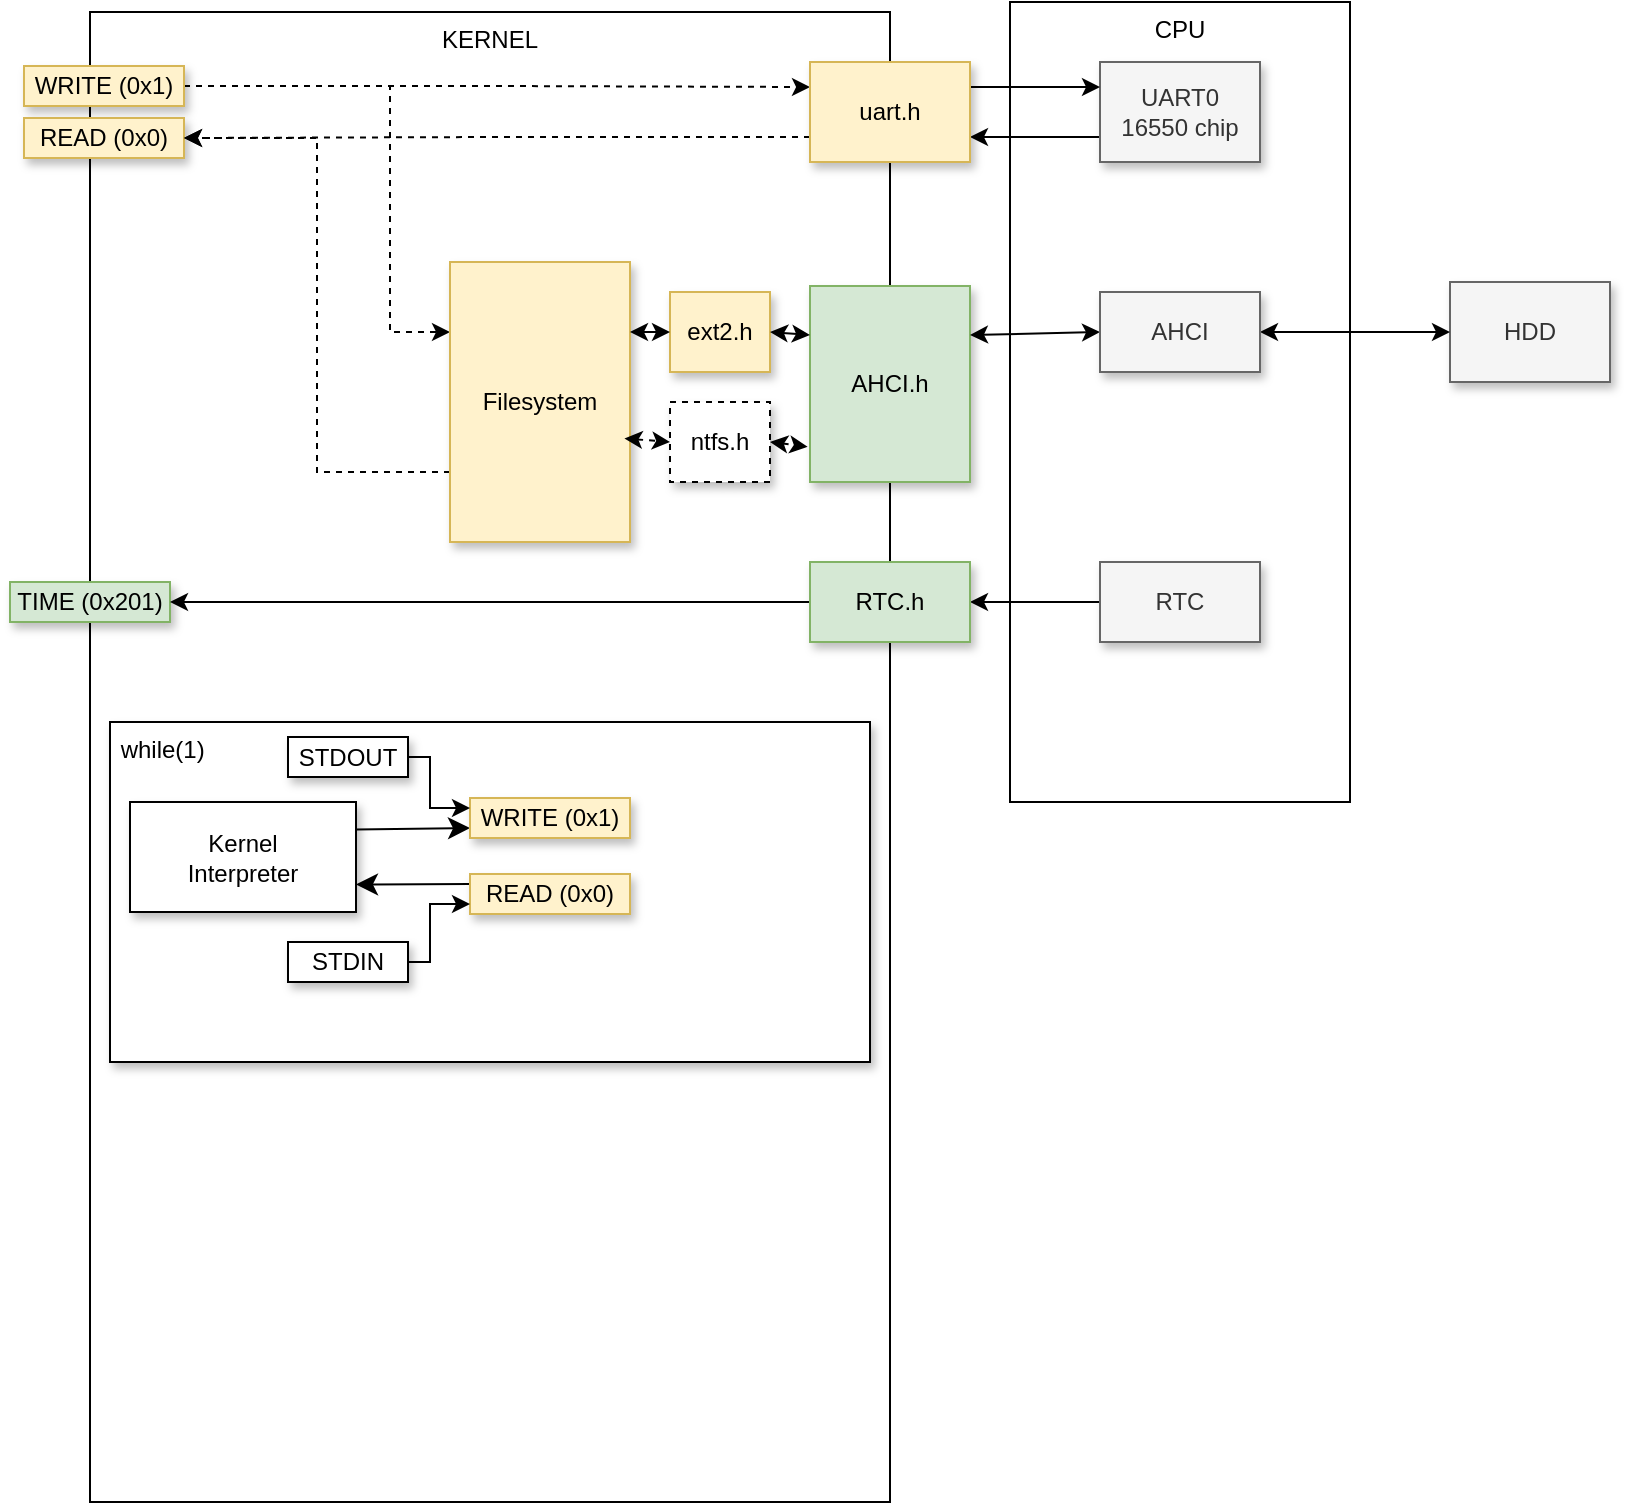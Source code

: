 <mxfile version="26.0.16" pages="3">
  <diagram name="Overview" id="CgrRq_TxIfvAALdR9T5U">
    <mxGraphModel dx="1137" dy="694" grid="1" gridSize="10" guides="1" tooltips="1" connect="1" arrows="1" fold="1" page="1" pageScale="1" pageWidth="827" pageHeight="1169" math="0" shadow="0">
      <root>
        <mxCell id="0" />
        <mxCell id="1" parent="0" />
        <mxCell id="AoAtaR5EasjeyliuM0fi-33" value="CPU" style="rounded=0;whiteSpace=wrap;html=1;verticalAlign=top;" parent="1" vertex="1">
          <mxGeometry x="680" y="230" width="170" height="400" as="geometry" />
        </mxCell>
        <mxCell id="AoAtaR5EasjeyliuM0fi-7" value="KERNEL" style="rounded=0;whiteSpace=wrap;html=1;verticalAlign=top;" parent="1" vertex="1">
          <mxGeometry x="220" y="235" width="400" height="745" as="geometry" />
        </mxCell>
        <mxCell id="AoAtaR5EasjeyliuM0fi-25" style="edgeStyle=orthogonalEdgeStyle;rounded=0;orthogonalLoop=1;jettySize=auto;html=1;exitX=1;exitY=0.5;exitDx=0;exitDy=0;dashed=1;entryX=0;entryY=0.25;entryDx=0;entryDy=0;" parent="1" source="AoAtaR5EasjeyliuM0fi-9" target="AoAtaR5EasjeyliuM0fi-35" edge="1">
          <mxGeometry relative="1" as="geometry">
            <mxPoint x="460" y="270" as="targetPoint" />
          </mxGeometry>
        </mxCell>
        <mxCell id="AoAtaR5EasjeyliuM0fi-26" style="edgeStyle=orthogonalEdgeStyle;rounded=0;orthogonalLoop=1;jettySize=auto;html=1;exitX=1;exitY=0.5;exitDx=0;exitDy=0;entryX=0;entryY=0.25;entryDx=0;entryDy=0;dashed=1;" parent="1" source="AoAtaR5EasjeyliuM0fi-9" target="AoAtaR5EasjeyliuM0fi-19" edge="1">
          <mxGeometry relative="1" as="geometry">
            <Array as="points">
              <mxPoint x="370" y="272" />
              <mxPoint x="370" y="395" />
            </Array>
          </mxGeometry>
        </mxCell>
        <mxCell id="AoAtaR5EasjeyliuM0fi-9" value="WRITE (0x1)" style="rounded=0;whiteSpace=wrap;html=1;fillColor=#fff2cc;strokeColor=#d6b656;shadow=1;" parent="1" vertex="1">
          <mxGeometry x="187" y="262" width="80" height="20" as="geometry" />
        </mxCell>
        <mxCell id="AoAtaR5EasjeyliuM0fi-10" value="READ (0x0)" style="rounded=0;whiteSpace=wrap;html=1;fillColor=#fff2cc;strokeColor=#d6b656;shadow=1;" parent="1" vertex="1">
          <mxGeometry x="187" y="288" width="80" height="20" as="geometry" />
        </mxCell>
        <mxCell id="AoAtaR5EasjeyliuM0fi-15" style="edgeStyle=orthogonalEdgeStyle;rounded=0;orthogonalLoop=1;jettySize=auto;html=1;exitX=0;exitY=0.75;exitDx=0;exitDy=0;entryX=1;entryY=0.75;entryDx=0;entryDy=0;" parent="1" source="AoAtaR5EasjeyliuM0fi-12" target="AoAtaR5EasjeyliuM0fi-35" edge="1">
          <mxGeometry relative="1" as="geometry" />
        </mxCell>
        <mxCell id="AoAtaR5EasjeyliuM0fi-12" value="&lt;span style=&quot;color: rgb(51, 51, 51);&quot;&gt;UART0&lt;/span&gt;&lt;div style=&quot;color: rgb(51, 51, 51);&quot;&gt;16550 chip&lt;/div&gt;" style="rounded=0;whiteSpace=wrap;html=1;fillColor=#f5f5f5;fontColor=#333333;strokeColor=#666666;shadow=1;" parent="1" vertex="1">
          <mxGeometry x="725" y="260" width="80" height="50" as="geometry" />
        </mxCell>
        <mxCell id="AoAtaR5EasjeyliuM0fi-16" value="AHCI.h" style="rounded=0;whiteSpace=wrap;html=1;fillColor=#d5e8d4;strokeColor=#82b366;shadow=1;" parent="1" vertex="1">
          <mxGeometry x="580" y="372" width="80" height="98" as="geometry" />
        </mxCell>
        <mxCell id="AoAtaR5EasjeyliuM0fi-17" value="HDD" style="rounded=0;whiteSpace=wrap;html=1;fillColor=#f5f5f5;fontColor=#333333;strokeColor=#666666;shadow=1;" parent="1" vertex="1">
          <mxGeometry x="900" y="370" width="80" height="50" as="geometry" />
        </mxCell>
        <mxCell id="AoAtaR5EasjeyliuM0fi-18" value="" style="endArrow=classic;startArrow=classic;html=1;rounded=0;entryX=0;entryY=0.5;entryDx=0;entryDy=0;exitX=1;exitY=0.5;exitDx=0;exitDy=0;" parent="1" source="AoAtaR5EasjeyliuM0fi-31" target="AoAtaR5EasjeyliuM0fi-17" edge="1">
          <mxGeometry width="50" height="50" relative="1" as="geometry">
            <mxPoint x="630" y="415" as="sourcePoint" />
            <mxPoint x="680" y="365" as="targetPoint" />
          </mxGeometry>
        </mxCell>
        <mxCell id="5Xe5Fvnrg0-zLXBTVutV-2" style="edgeStyle=orthogonalEdgeStyle;rounded=0;orthogonalLoop=1;jettySize=auto;html=1;exitX=0;exitY=0.75;exitDx=0;exitDy=0;entryX=1;entryY=0.5;entryDx=0;entryDy=0;dashed=1;" parent="1" source="AoAtaR5EasjeyliuM0fi-19" target="AoAtaR5EasjeyliuM0fi-10" edge="1">
          <mxGeometry relative="1" as="geometry" />
        </mxCell>
        <mxCell id="AoAtaR5EasjeyliuM0fi-19" value="Filesystem" style="rounded=0;whiteSpace=wrap;html=1;fillColor=#fff2cc;strokeColor=#d6b656;shadow=1;" parent="1" vertex="1">
          <mxGeometry x="400" y="360" width="90" height="140" as="geometry" />
        </mxCell>
        <mxCell id="AoAtaR5EasjeyliuM0fi-20" value="ext2.h" style="rounded=0;whiteSpace=wrap;html=1;align=center;fillColor=#fff2cc;strokeColor=#d6b656;shadow=1;" parent="1" vertex="1">
          <mxGeometry x="510" y="375" width="50" height="40" as="geometry" />
        </mxCell>
        <mxCell id="AoAtaR5EasjeyliuM0fi-22" value="" style="endArrow=classic;startArrow=classic;html=1;rounded=0;entryX=0;entryY=0.25;entryDx=0;entryDy=0;exitX=1;exitY=0.5;exitDx=0;exitDy=0;" parent="1" source="AoAtaR5EasjeyliuM0fi-20" target="AoAtaR5EasjeyliuM0fi-16" edge="1">
          <mxGeometry width="50" height="50" relative="1" as="geometry">
            <mxPoint x="420" y="420" as="sourcePoint" />
            <mxPoint x="470" y="370" as="targetPoint" />
          </mxGeometry>
        </mxCell>
        <mxCell id="AoAtaR5EasjeyliuM0fi-23" value="" style="endArrow=classic;startArrow=classic;html=1;rounded=0;entryX=0;entryY=0.5;entryDx=0;entryDy=0;exitX=1;exitY=0.25;exitDx=0;exitDy=0;" parent="1" source="AoAtaR5EasjeyliuM0fi-19" target="AoAtaR5EasjeyliuM0fi-20" edge="1">
          <mxGeometry width="50" height="50" relative="1" as="geometry">
            <mxPoint x="550" y="405" as="sourcePoint" />
            <mxPoint x="570" y="405" as="targetPoint" />
          </mxGeometry>
        </mxCell>
        <mxCell id="AoAtaR5EasjeyliuM0fi-32" value="" style="endArrow=classic;startArrow=classic;html=1;rounded=0;entryX=0;entryY=0.5;entryDx=0;entryDy=0;exitX=1;exitY=0.25;exitDx=0;exitDy=0;" parent="1" source="AoAtaR5EasjeyliuM0fi-16" target="AoAtaR5EasjeyliuM0fi-31" edge="1">
          <mxGeometry width="50" height="50" relative="1" as="geometry">
            <mxPoint x="660" y="395" as="sourcePoint" />
            <mxPoint x="900" y="395" as="targetPoint" />
          </mxGeometry>
        </mxCell>
        <mxCell id="AoAtaR5EasjeyliuM0fi-31" value="AHCI" style="rounded=0;whiteSpace=wrap;html=1;fillColor=#f5f5f5;fontColor=#333333;strokeColor=#666666;shadow=1;" parent="1" vertex="1">
          <mxGeometry x="725" y="375" width="80" height="40" as="geometry" />
        </mxCell>
        <mxCell id="AoAtaR5EasjeyliuM0fi-39" style="edgeStyle=orthogonalEdgeStyle;rounded=0;orthogonalLoop=1;jettySize=auto;html=1;exitX=1;exitY=0.25;exitDx=0;exitDy=0;entryX=0;entryY=0.25;entryDx=0;entryDy=0;" parent="1" source="AoAtaR5EasjeyliuM0fi-35" target="AoAtaR5EasjeyliuM0fi-12" edge="1">
          <mxGeometry relative="1" as="geometry" />
        </mxCell>
        <mxCell id="5Xe5Fvnrg0-zLXBTVutV-1" style="edgeStyle=orthogonalEdgeStyle;rounded=0;orthogonalLoop=1;jettySize=auto;html=1;exitX=0;exitY=0.75;exitDx=0;exitDy=0;entryX=1;entryY=0.5;entryDx=0;entryDy=0;dashed=1;" parent="1" source="AoAtaR5EasjeyliuM0fi-35" target="AoAtaR5EasjeyliuM0fi-10" edge="1">
          <mxGeometry relative="1" as="geometry" />
        </mxCell>
        <UserObject label="uart.h" link="data:page/id,jTAvCXJlrVS-8l7R8KvE" id="AoAtaR5EasjeyliuM0fi-35">
          <mxCell style="rounded=0;whiteSpace=wrap;html=1;fillColor=#fff2cc;strokeColor=#d6b656;shadow=1;" parent="1" vertex="1">
            <mxGeometry x="580" y="260" width="80" height="50" as="geometry" />
          </mxCell>
        </UserObject>
        <mxCell id="AoAtaR5EasjeyliuM0fi-40" value="ntfs.h" style="rounded=0;whiteSpace=wrap;html=1;align=center;dashed=1;shadow=1;" parent="1" vertex="1">
          <mxGeometry x="510" y="430" width="50" height="40" as="geometry" />
        </mxCell>
        <mxCell id="AoAtaR5EasjeyliuM0fi-41" value="" style="endArrow=classic;startArrow=classic;html=1;rounded=0;entryX=0;entryY=0.5;entryDx=0;entryDy=0;exitX=0.969;exitY=0.63;exitDx=0;exitDy=0;exitPerimeter=0;dashed=1;" parent="1" source="AoAtaR5EasjeyliuM0fi-19" target="AoAtaR5EasjeyliuM0fi-40" edge="1">
          <mxGeometry width="50" height="50" relative="1" as="geometry">
            <mxPoint x="500" y="405" as="sourcePoint" />
            <mxPoint x="520" y="405" as="targetPoint" />
          </mxGeometry>
        </mxCell>
        <mxCell id="AoAtaR5EasjeyliuM0fi-42" value="" style="endArrow=classic;startArrow=classic;html=1;rounded=0;entryX=-0.015;entryY=0.82;entryDx=0;entryDy=0;exitX=1;exitY=0.5;exitDx=0;exitDy=0;entryPerimeter=0;dashed=1;" parent="1" source="AoAtaR5EasjeyliuM0fi-40" target="AoAtaR5EasjeyliuM0fi-16" edge="1">
          <mxGeometry width="50" height="50" relative="1" as="geometry">
            <mxPoint x="510" y="415" as="sourcePoint" />
            <mxPoint x="530" y="415" as="targetPoint" />
          </mxGeometry>
        </mxCell>
        <mxCell id="AoAtaR5EasjeyliuM0fi-46" value="TIME (0x201)" style="rounded=0;whiteSpace=wrap;html=1;fillColor=#d5e8d4;strokeColor=#82b366;shadow=1;" parent="1" vertex="1">
          <mxGeometry x="180" y="520" width="80" height="20" as="geometry" />
        </mxCell>
        <mxCell id="AoAtaR5EasjeyliuM0fi-51" style="edgeStyle=orthogonalEdgeStyle;rounded=0;orthogonalLoop=1;jettySize=auto;html=1;exitX=0;exitY=0.5;exitDx=0;exitDy=0;entryX=1;entryY=0.5;entryDx=0;entryDy=0;" parent="1" source="AoAtaR5EasjeyliuM0fi-47" target="AoAtaR5EasjeyliuM0fi-48" edge="1">
          <mxGeometry relative="1" as="geometry" />
        </mxCell>
        <mxCell id="AoAtaR5EasjeyliuM0fi-47" value="RTC" style="rounded=0;whiteSpace=wrap;html=1;fillColor=#f5f5f5;strokeColor=#666666;fontColor=#333333;shadow=1;" parent="1" vertex="1">
          <mxGeometry x="725" y="510" width="80" height="40" as="geometry" />
        </mxCell>
        <mxCell id="AoAtaR5EasjeyliuM0fi-50" style="edgeStyle=orthogonalEdgeStyle;rounded=0;orthogonalLoop=1;jettySize=auto;html=1;exitX=0;exitY=0.5;exitDx=0;exitDy=0;entryX=1;entryY=0.5;entryDx=0;entryDy=0;" parent="1" source="AoAtaR5EasjeyliuM0fi-48" target="AoAtaR5EasjeyliuM0fi-46" edge="1">
          <mxGeometry relative="1" as="geometry" />
        </mxCell>
        <mxCell id="AoAtaR5EasjeyliuM0fi-48" value="RTC.h" style="rounded=0;whiteSpace=wrap;html=1;fillColor=#d5e8d4;strokeColor=#82b366;shadow=1;" parent="1" vertex="1">
          <mxGeometry x="580" y="510" width="80" height="40" as="geometry" />
        </mxCell>
        <mxCell id="5qn2-pytwklow59SKcv6-1" value="&amp;nbsp;while(1)" style="rounded=0;whiteSpace=wrap;html=1;verticalAlign=top;align=left;shadow=1;" parent="1" vertex="1">
          <mxGeometry x="230" y="590" width="380" height="170" as="geometry" />
        </mxCell>
        <mxCell id="5qn2-pytwklow59SKcv6-7" value="" style="edgeStyle=none;curved=1;rounded=0;orthogonalLoop=1;jettySize=auto;html=1;fontSize=12;startSize=8;endSize=8;exitX=1;exitY=0.25;exitDx=0;exitDy=0;entryX=0;entryY=0.75;entryDx=0;entryDy=0;" parent="1" source="AoAtaR5EasjeyliuM0fi-1" target="5qn2-pytwklow59SKcv6-4" edge="1">
          <mxGeometry relative="1" as="geometry" />
        </mxCell>
        <mxCell id="AoAtaR5EasjeyliuM0fi-1" value="Kernel&lt;div&gt;Interpreter&lt;/div&gt;" style="rounded=0;whiteSpace=wrap;html=1;shadow=1;" parent="1" vertex="1">
          <mxGeometry x="240" y="630" width="113" height="55" as="geometry" />
        </mxCell>
        <mxCell id="5qn2-pytwklow59SKcv6-6" value="" style="edgeStyle=none;curved=1;rounded=0;orthogonalLoop=1;jettySize=auto;html=1;fontSize=12;startSize=8;endSize=8;entryX=1;entryY=0.75;entryDx=0;entryDy=0;exitX=0;exitY=0.25;exitDx=0;exitDy=0;" parent="1" source="5qn2-pytwklow59SKcv6-3" target="AoAtaR5EasjeyliuM0fi-1" edge="1">
          <mxGeometry relative="1" as="geometry" />
        </mxCell>
        <mxCell id="5qn2-pytwklow59SKcv6-3" value="READ (0x0)" style="rounded=0;whiteSpace=wrap;html=1;fillColor=#fff2cc;strokeColor=#d6b656;shadow=1;" parent="1" vertex="1">
          <mxGeometry x="410" y="666" width="80" height="20" as="geometry" />
        </mxCell>
        <mxCell id="5qn2-pytwklow59SKcv6-4" value="WRITE (0x1)" style="rounded=0;whiteSpace=wrap;html=1;fillColor=#fff2cc;strokeColor=#d6b656;shadow=1;" parent="1" vertex="1">
          <mxGeometry x="410" y="628" width="80" height="20" as="geometry" />
        </mxCell>
        <mxCell id="LxerBfcOyO8VT_gSjbr9-5" style="edgeStyle=orthogonalEdgeStyle;rounded=0;orthogonalLoop=1;jettySize=auto;html=1;entryX=0;entryY=0.75;entryDx=0;entryDy=0;" edge="1" parent="1" source="CGqyc2PBaVdvyBIqvyWx-1" target="5qn2-pytwklow59SKcv6-3">
          <mxGeometry relative="1" as="geometry">
            <Array as="points">
              <mxPoint x="390" y="710" />
              <mxPoint x="390" y="681" />
            </Array>
          </mxGeometry>
        </mxCell>
        <mxCell id="CGqyc2PBaVdvyBIqvyWx-1" value="STDIN" style="rounded=0;whiteSpace=wrap;html=1;shadow=1;" parent="1" vertex="1">
          <mxGeometry x="319" y="700" width="60" height="20" as="geometry" />
        </mxCell>
        <mxCell id="LxerBfcOyO8VT_gSjbr9-3" style="edgeStyle=orthogonalEdgeStyle;rounded=0;orthogonalLoop=1;jettySize=auto;html=1;entryX=0;entryY=0.25;entryDx=0;entryDy=0;" edge="1" parent="1" source="CGqyc2PBaVdvyBIqvyWx-2" target="5qn2-pytwklow59SKcv6-4">
          <mxGeometry relative="1" as="geometry">
            <Array as="points">
              <mxPoint x="390" y="608" />
              <mxPoint x="390" y="633" />
            </Array>
          </mxGeometry>
        </mxCell>
        <mxCell id="CGqyc2PBaVdvyBIqvyWx-2" value="STDOUT" style="rounded=0;whiteSpace=wrap;html=1;shadow=1;" parent="1" vertex="1">
          <mxGeometry x="319" y="597.5" width="60" height="20" as="geometry" />
        </mxCell>
      </root>
    </mxGraphModel>
  </diagram>
  <diagram id="jTAvCXJlrVS-8l7R8KvE" name="uart.h">
    <mxGraphModel dx="2126" dy="793" grid="1" gridSize="10" guides="1" tooltips="1" connect="1" arrows="1" fold="1" page="1" pageScale="1" pageWidth="827" pageHeight="1169" math="0" shadow="0">
      <root>
        <mxCell id="0" />
        <mxCell id="1" parent="0" />
        <mxCell id="7ZxqdHzh11h6DAcq3gns-1" value="tty.h&amp;nbsp;&amp;nbsp;" style="whiteSpace=wrap;html=1;verticalAlign=top;align=right;shadow=0;" vertex="1" parent="1">
          <mxGeometry x="380" y="340" width="440" height="190" as="geometry" />
        </mxCell>
        <mxCell id="W4yheR4jG2C6rvIvPUD7-16" value="syscall.h" style="rounded=0;whiteSpace=wrap;html=1;verticalAlign=top;" parent="1" vertex="1">
          <mxGeometry x="-30" y="130" width="280" height="270" as="geometry" />
        </mxCell>
        <mxCell id="W4yheR4jG2C6rvIvPUD7-9" value="uart.h" style="rounded=0;whiteSpace=wrap;html=1;verticalAlign=top;" parent="1" vertex="1">
          <mxGeometry x="957" y="130" width="153" height="240" as="geometry" />
        </mxCell>
        <mxCell id="ogHT3AbF_MJD_bQlprw0-7" style="edgeStyle=orthogonalEdgeStyle;rounded=0;orthogonalLoop=1;jettySize=auto;html=1;exitX=1;exitY=0.5;exitDx=0;exitDy=0;entryX=0;entryY=0.25;entryDx=0;entryDy=0;" parent="1" source="ogHT3AbF_MJD_bQlprw0-2" target="ogHT3AbF_MJD_bQlprw0-5" edge="1">
          <mxGeometry relative="1" as="geometry" />
        </mxCell>
        <mxCell id="ogHT3AbF_MJD_bQlprw0-2" value="uart_write" style="rounded=0;whiteSpace=wrap;html=1;fillColor=#d5e8d4;strokeColor=#82b366;shadow=1;glass=0;fillStyle=auto;align=center;verticalAlign=middle;fontFamily=Helvetica;fontSize=12;fontColor=default;fontStyle=0;gradientColor=none;" parent="1" vertex="1">
          <mxGeometry x="937" y="250" width="130" height="30" as="geometry" />
        </mxCell>
        <mxCell id="7ZxqdHzh11h6DAcq3gns-2" style="edgeStyle=orthogonalEdgeStyle;rounded=0;orthogonalLoop=1;jettySize=auto;html=1;exitX=0;exitY=0.25;exitDx=0;exitDy=0;entryX=1;entryY=0.25;entryDx=0;entryDy=0;" edge="1" parent="1" source="ogHT3AbF_MJD_bQlprw0-3" target="W4yheR4jG2C6rvIvPUD7-41">
          <mxGeometry relative="1" as="geometry">
            <Array as="points">
              <mxPoint x="850" y="307" />
              <mxPoint x="850" y="440" />
            </Array>
          </mxGeometry>
        </mxCell>
        <mxCell id="ogHT3AbF_MJD_bQlprw0-3" value="uart_read" style="rounded=0;whiteSpace=wrap;html=1;strokeColor=#82b366;align=center;verticalAlign=middle;fontFamily=Helvetica;fontSize=12;fontColor=default;fillColor=#d5e8d4;shadow=1;glass=0;fillStyle=auto;fontStyle=0;gradientColor=none;" parent="1" vertex="1">
          <mxGeometry x="937" y="300" width="130" height="30" as="geometry" />
        </mxCell>
        <mxCell id="ogHT3AbF_MJD_bQlprw0-5" value="UART0&lt;div&gt;16550 chip&lt;/div&gt;" style="rounded=0;whiteSpace=wrap;html=1;fillColor=#f5f5f5;fontColor=#333333;strokeColor=#666666;" parent="1" vertex="1">
          <mxGeometry x="1180" y="250" width="120" height="80" as="geometry" />
        </mxCell>
        <mxCell id="W4yheR4jG2C6rvIvPUD7-4" style="edgeStyle=orthogonalEdgeStyle;rounded=0;orthogonalLoop=1;jettySize=auto;html=1;exitX=1;exitY=0.25;exitDx=0;exitDy=0;entryX=0;entryY=0.25;entryDx=0;entryDy=0;" parent="1" source="W4yheR4jG2C6rvIvPUD7-1" target="ogHT3AbF_MJD_bQlprw0-2" edge="1">
          <mxGeometry relative="1" as="geometry" />
        </mxCell>
        <mxCell id="W4yheR4jG2C6rvIvPUD7-12" style="edgeStyle=orthogonalEdgeStyle;rounded=0;orthogonalLoop=1;jettySize=auto;html=1;exitX=1;exitY=0.25;exitDx=0;exitDy=0;entryX=0;entryY=0.25;entryDx=0;entryDy=0;" parent="1" source="W4yheR4jG2C6rvIvPUD7-1" target="W4yheR4jG2C6rvIvPUD7-11" edge="1">
          <mxGeometry relative="1" as="geometry">
            <Array as="points">
              <mxPoint x="230" y="257" />
              <mxPoint x="230" y="580" />
              <mxPoint x="260" y="580" />
            </Array>
          </mxGeometry>
        </mxCell>
        <mxCell id="W4yheR4jG2C6rvIvPUD7-1" value="sys_write" style="rounded=0;whiteSpace=wrap;html=1;strokeColor=#d6b656;align=center;verticalAlign=middle;fontFamily=Helvetica;fontSize=12;fillColor=#fff2cc;shadow=1;" parent="1" vertex="1">
          <mxGeometry x="50" y="250" width="130" height="30" as="geometry" />
        </mxCell>
        <mxCell id="W4yheR4jG2C6rvIvPUD7-26" style="edgeStyle=orthogonalEdgeStyle;rounded=0;orthogonalLoop=1;jettySize=auto;html=1;exitX=0;exitY=0.5;exitDx=0;exitDy=0;entryX=1;entryY=0.5;entryDx=0;entryDy=0;" parent="1" source="W4yheR4jG2C6rvIvPUD7-2" target="W4yheR4jG2C6rvIvPUD7-20" edge="1">
          <mxGeometry relative="1" as="geometry">
            <Array as="points">
              <mxPoint y="325" />
              <mxPoint y="230" />
            </Array>
          </mxGeometry>
        </mxCell>
        <mxCell id="W4yheR4jG2C6rvIvPUD7-2" value="sys_read" style="rounded=0;whiteSpace=wrap;html=1;fillColor=#fff2cc;strokeColor=#d6b656;shadow=1;" parent="1" vertex="1">
          <mxGeometry x="50" y="310" width="130" height="30" as="geometry" />
        </mxCell>
        <mxCell id="awK1jzSuJSXzOn0dge2d-1" style="edgeStyle=orthogonalEdgeStyle;rounded=0;orthogonalLoop=1;jettySize=auto;html=1;exitX=0;exitY=0.5;exitDx=0;exitDy=0;entryX=0;entryY=0.75;entryDx=0;entryDy=0;" parent="1" source="W4yheR4jG2C6rvIvPUD7-6" target="ogHT3AbF_MJD_bQlprw0-2" edge="1">
          <mxGeometry relative="1" as="geometry" />
        </mxCell>
        <mxCell id="awK1jzSuJSXzOn0dge2d-2" style="edgeStyle=orthogonalEdgeStyle;rounded=0;orthogonalLoop=1;jettySize=auto;html=1;exitX=0;exitY=0.5;exitDx=0;exitDy=0;entryX=0;entryY=0.75;entryDx=0;entryDy=0;" parent="1" source="W4yheR4jG2C6rvIvPUD7-6" target="ogHT3AbF_MJD_bQlprw0-3" edge="1">
          <mxGeometry relative="1" as="geometry" />
        </mxCell>
        <mxCell id="W4yheR4jG2C6rvIvPUD7-6" value="UART0 = 0x3F8&amp;nbsp;" style="rounded=0;whiteSpace=wrap;html=1;" parent="1" vertex="1">
          <mxGeometry x="937" y="160" width="100" height="20" as="geometry" />
        </mxCell>
        <mxCell id="W4yheR4jG2C6rvIvPUD7-21" style="edgeStyle=orthogonalEdgeStyle;rounded=0;orthogonalLoop=1;jettySize=auto;html=1;exitX=1;exitY=0.5;exitDx=0;exitDy=0;entryX=0;entryY=0.25;entryDx=0;entryDy=0;" parent="1" source="W4yheR4jG2C6rvIvPUD7-10" target="W4yheR4jG2C6rvIvPUD7-1" edge="1">
          <mxGeometry relative="1" as="geometry">
            <Array as="points">
              <mxPoint x="20" y="175" />
              <mxPoint x="20" y="258" />
            </Array>
          </mxGeometry>
        </mxCell>
        <mxCell id="W4yheR4jG2C6rvIvPUD7-22" style="edgeStyle=orthogonalEdgeStyle;rounded=0;orthogonalLoop=1;jettySize=auto;html=1;exitX=1;exitY=0.5;exitDx=0;exitDy=0;entryX=0;entryY=0.25;entryDx=0;entryDy=0;" parent="1" source="W4yheR4jG2C6rvIvPUD7-10" target="W4yheR4jG2C6rvIvPUD7-2" edge="1">
          <mxGeometry relative="1" as="geometry">
            <Array as="points">
              <mxPoint x="20" y="175" />
              <mxPoint x="20" y="318" />
            </Array>
          </mxGeometry>
        </mxCell>
        <mxCell id="W4yheR4jG2C6rvIvPUD7-10" value="STDIN=0&lt;div&gt;STDOUT=1&lt;/div&gt;&lt;div&gt;FD&lt;/div&gt;" style="rounded=0;whiteSpace=wrap;html=1;" parent="1" vertex="1">
          <mxGeometry x="-180" y="150" width="100" height="50" as="geometry" />
        </mxCell>
        <mxCell id="W4yheR4jG2C6rvIvPUD7-18" style="edgeStyle=orthogonalEdgeStyle;rounded=0;orthogonalLoop=1;jettySize=auto;html=1;exitX=0;exitY=0.75;exitDx=0;exitDy=0;entryX=1;entryY=0.25;entryDx=0;entryDy=0;" parent="1" source="W4yheR4jG2C6rvIvPUD7-11" target="W4yheR4jG2C6rvIvPUD7-2" edge="1">
          <mxGeometry relative="1" as="geometry">
            <Array as="points">
              <mxPoint x="260" y="610" />
              <mxPoint x="210" y="610" />
              <mxPoint x="210" y="317" />
            </Array>
          </mxGeometry>
        </mxCell>
        <UserObject label="fs.h" id="W4yheR4jG2C6rvIvPUD7-11">
          <mxCell style="rounded=0;whiteSpace=wrap;html=1;dashed=1;" parent="1" vertex="1">
            <mxGeometry x="261" y="570" width="120" height="60" as="geometry" />
          </mxCell>
        </UserObject>
        <mxCell id="W4yheR4jG2C6rvIvPUD7-24" style="edgeStyle=orthogonalEdgeStyle;rounded=0;orthogonalLoop=1;jettySize=auto;html=1;exitX=1;exitY=0.5;exitDx=0;exitDy=0;entryX=0;entryY=0.5;entryDx=0;entryDy=0;" parent="1" source="W4yheR4jG2C6rvIvPUD7-20" target="W4yheR4jG2C6rvIvPUD7-1" edge="1">
          <mxGeometry relative="1" as="geometry">
            <Array as="points">
              <mxPoint y="230" />
              <mxPoint y="265" />
            </Array>
          </mxGeometry>
        </mxCell>
        <mxCell id="W4yheR4jG2C6rvIvPUD7-20" value="void * buf" style="rounded=0;whiteSpace=wrap;html=1;" parent="1" vertex="1">
          <mxGeometry x="-180" y="220" width="100" height="20" as="geometry" />
        </mxCell>
        <mxCell id="W4yheR4jG2C6rvIvPUD7-27" style="edgeStyle=orthogonalEdgeStyle;rounded=0;orthogonalLoop=1;jettySize=auto;html=1;exitX=1;exitY=0.5;exitDx=0;exitDy=0;entryX=0;entryY=0.75;entryDx=0;entryDy=0;" parent="1" source="W4yheR4jG2C6rvIvPUD7-23" target="W4yheR4jG2C6rvIvPUD7-1" edge="1">
          <mxGeometry relative="1" as="geometry" />
        </mxCell>
        <mxCell id="W4yheR4jG2C6rvIvPUD7-28" style="edgeStyle=orthogonalEdgeStyle;rounded=0;orthogonalLoop=1;jettySize=auto;html=1;exitX=1;exitY=0.5;exitDx=0;exitDy=0;entryX=0;entryY=0.75;entryDx=0;entryDy=0;" parent="1" source="W4yheR4jG2C6rvIvPUD7-23" target="W4yheR4jG2C6rvIvPUD7-2" edge="1">
          <mxGeometry relative="1" as="geometry" />
        </mxCell>
        <mxCell id="W4yheR4jG2C6rvIvPUD7-23" value="size_t count" style="rounded=0;whiteSpace=wrap;html=1;" parent="1" vertex="1">
          <mxGeometry x="-180" y="260" width="100" height="20" as="geometry" />
        </mxCell>
        <mxCell id="6q2H01cPF1unQh2J0nfb-2" style="edgeStyle=orthogonalEdgeStyle;rounded=0;orthogonalLoop=1;jettySize=auto;html=1;exitX=0;exitY=0.5;exitDx=0;exitDy=0;entryX=1;entryY=0.75;entryDx=0;entryDy=0;" edge="1" parent="1" source="W4yheR4jG2C6rvIvPUD7-35" target="W4yheR4jG2C6rvIvPUD7-2">
          <mxGeometry relative="1" as="geometry" />
        </mxCell>
        <mxCell id="W4yheR4jG2C6rvIvPUD7-35" value="TTY_CIRC_BUF_RX" style="swimlane;fontStyle=0;childLayout=stackLayout;horizontal=1;startSize=30;horizontalStack=0;resizeParent=1;resizeParentMax=0;resizeLast=0;collapsible=1;marginBottom=0;whiteSpace=wrap;html=1;fillColor=#d5e8d4;strokeColor=#82b366;glass=0;fillStyle=auto;gradientColor=none;shadow=1;" parent="1" vertex="1">
          <mxGeometry x="361.75" y="360" width="136.5" height="150" as="geometry">
            <mxRectangle x="630" y="350" width="150" height="30" as="alternateBounds" />
          </mxGeometry>
        </mxCell>
        <mxCell id="W4yheR4jG2C6rvIvPUD7-36" value="char * write_ptr" style="text;strokeColor=none;fillColor=default;align=left;verticalAlign=middle;spacingLeft=4;spacingRight=4;overflow=hidden;points=[[0,0.5],[1,0.5]];portConstraint=eastwest;rotatable=0;whiteSpace=wrap;html=1;" parent="W4yheR4jG2C6rvIvPUD7-35" vertex="1">
          <mxGeometry y="30" width="136.5" height="30" as="geometry" />
        </mxCell>
        <mxCell id="W4yheR4jG2C6rvIvPUD7-37" value="char * read_ptr" style="text;strokeColor=none;fillColor=default;align=left;verticalAlign=middle;spacingLeft=4;spacingRight=4;overflow=hidden;points=[[0,0.5],[1,0.5]];portConstraint=eastwest;rotatable=0;whiteSpace=wrap;html=1;" parent="W4yheR4jG2C6rvIvPUD7-35" vertex="1">
          <mxGeometry y="60" width="136.5" height="30" as="geometry" />
        </mxCell>
        <mxCell id="W4yheR4jG2C6rvIvPUD7-38" value="char * buf" style="text;strokeColor=none;fillColor=default;align=left;verticalAlign=middle;spacingLeft=4;spacingRight=4;overflow=hidden;points=[[0,0.5],[1,0.5]];portConstraint=eastwest;rotatable=0;whiteSpace=wrap;html=1;" parent="W4yheR4jG2C6rvIvPUD7-35" vertex="1">
          <mxGeometry y="90" width="136.5" height="30" as="geometry" />
        </mxCell>
        <mxCell id="W4yheR4jG2C6rvIvPUD7-40" value="int size" style="text;strokeColor=none;fillColor=default;align=left;verticalAlign=middle;spacingLeft=4;spacingRight=4;overflow=hidden;points=[[0,0.5],[1,0.5]];portConstraint=eastwest;rotatable=0;whiteSpace=wrap;html=1;" parent="W4yheR4jG2C6rvIvPUD7-35" vertex="1">
          <mxGeometry y="120" width="136.5" height="30" as="geometry" />
        </mxCell>
        <mxCell id="6q2H01cPF1unQh2J0nfb-11" style="edgeStyle=orthogonalEdgeStyle;rounded=0;orthogonalLoop=1;jettySize=auto;html=1;exitX=0;exitY=0.25;exitDx=0;exitDy=0;entryX=1;entryY=0.5;entryDx=0;entryDy=0;" edge="1" parent="1" source="W4yheR4jG2C6rvIvPUD7-41" target="W4yheR4jG2C6rvIvPUD7-38">
          <mxGeometry relative="1" as="geometry" />
        </mxCell>
        <mxCell id="6q2H01cPF1unQh2J0nfb-12" style="edgeStyle=orthogonalEdgeStyle;rounded=0;orthogonalLoop=1;jettySize=auto;html=1;exitX=0;exitY=0.25;exitDx=0;exitDy=0;entryX=1;entryY=0.5;entryDx=0;entryDy=0;" edge="1" parent="1" source="W4yheR4jG2C6rvIvPUD7-41" target="W4yheR4jG2C6rvIvPUD7-36">
          <mxGeometry relative="1" as="geometry" />
        </mxCell>
        <mxCell id="W4yheR4jG2C6rvIvPUD7-41" value="serial_ISR&lt;div&gt;IRQ#11&lt;/div&gt;" style="rounded=0;whiteSpace=wrap;html=1;fillColor=#d5e8d4;strokeColor=#82b366;shadow=1;glass=0;fillStyle=auto;align=center;verticalAlign=middle;fontFamily=Helvetica;fontSize=12;fontColor=default;fontStyle=0;gradientColor=none;" parent="1" vertex="1">
          <mxGeometry x="600" y="430" width="100" height="40" as="geometry" />
        </mxCell>
        <mxCell id="6q2H01cPF1unQh2J0nfb-5" style="edgeStyle=orthogonalEdgeStyle;rounded=0;orthogonalLoop=1;jettySize=auto;html=1;exitX=0;exitY=0.5;exitDx=0;exitDy=0;entryX=1;entryY=0.75;entryDx=0;entryDy=0;" edge="1" parent="1" source="W4yheR4jG2C6rvIvPUD7-38" target="W4yheR4jG2C6rvIvPUD7-2">
          <mxGeometry relative="1" as="geometry" />
        </mxCell>
        <mxCell id="6q2H01cPF1unQh2J0nfb-7" style="edgeStyle=orthogonalEdgeStyle;rounded=0;orthogonalLoop=1;jettySize=auto;html=1;exitX=0;exitY=0.5;exitDx=0;exitDy=0;entryX=1;entryY=0.75;entryDx=0;entryDy=0;" edge="1" parent="1" source="W4yheR4jG2C6rvIvPUD7-40" target="W4yheR4jG2C6rvIvPUD7-2">
          <mxGeometry relative="1" as="geometry" />
        </mxCell>
        <mxCell id="6q2H01cPF1unQh2J0nfb-8" style="edgeStyle=orthogonalEdgeStyle;rounded=0;orthogonalLoop=1;jettySize=auto;html=1;exitX=1;exitY=0.5;exitDx=0;exitDy=0;entryX=0;entryY=0.75;entryDx=0;entryDy=0;" edge="1" parent="1" source="W4yheR4jG2C6rvIvPUD7-40" target="W4yheR4jG2C6rvIvPUD7-41">
          <mxGeometry relative="1" as="geometry">
            <Array as="points">
              <mxPoint x="580" y="495" />
              <mxPoint x="580" y="460" />
            </Array>
          </mxGeometry>
        </mxCell>
        <mxCell id="W4yheR4jG2C6rvIvPUD7-42" style="edgeStyle=orthogonalEdgeStyle;rounded=0;orthogonalLoop=1;jettySize=auto;html=1;exitX=0;exitY=0.75;exitDx=0;exitDy=0;entryX=1;entryY=0.5;entryDx=0;entryDy=0;" parent="1" source="ogHT3AbF_MJD_bQlprw0-5" target="ogHT3AbF_MJD_bQlprw0-3" edge="1">
          <mxGeometry relative="1" as="geometry" />
        </mxCell>
      </root>
    </mxGraphModel>
  </diagram>
  <diagram id="RPdJU4-eKQkRjVHHrU0d" name="Multithreading">
    <mxGraphModel dx="3942" dy="2439" grid="1" gridSize="10" guides="1" tooltips="1" connect="1" arrows="1" fold="1" page="1" pageScale="1" pageWidth="827" pageHeight="1169" math="0" shadow="0">
      <root>
        <mxCell id="0" />
        <mxCell id="1" parent="0" />
        <mxCell id="xTsBklRZL0Csudfz1uOM-8" value="PROCESS MEMORY LAUOUT" style="rounded=0;whiteSpace=wrap;html=1;verticalAlign=top;shadow=1;" vertex="1" parent="1">
          <mxGeometry x="70" width="320" height="410" as="geometry" />
        </mxCell>
        <mxCell id="xTsBklRZL0Csudfz1uOM-1" value="KERNEL Space" style="rounded=0;whiteSpace=wrap;html=1;shadow=1;" vertex="1" parent="1">
          <mxGeometry x="80" y="40" width="300" height="40" as="geometry" />
        </mxCell>
        <mxCell id="xTsBklRZL0Csudfz1uOM-2" value="STACK" style="rounded=0;whiteSpace=wrap;html=1;shadow=1;" vertex="1" parent="1">
          <mxGeometry x="80" y="80" width="300" height="50" as="geometry" />
        </mxCell>
        <mxCell id="9p3XuAg7bfBbFJzm0OE7-10" style="edgeStyle=orthogonalEdgeStyle;rounded=0;orthogonalLoop=1;jettySize=auto;html=1;exitX=1;exitY=0;exitDx=0;exitDy=0;entryX=0;entryY=0.5;entryDx=0;entryDy=0;strokeColor=light-dark(#7f7f7f, #ededed);align=center;verticalAlign=middle;fontFamily=Helvetica;fontSize=11;fontColor=default;labelBackgroundColor=default;endArrow=classic;" edge="1" parent="1" source="xTsBklRZL0Csudfz1uOM-3" target="9p3XuAg7bfBbFJzm0OE7-6">
          <mxGeometry relative="1" as="geometry">
            <Array as="points">
              <mxPoint x="510" y="200" />
              <mxPoint x="510" y="210" />
            </Array>
          </mxGeometry>
        </mxCell>
        <mxCell id="xTsBklRZL0Csudfz1uOM-3" value="HEAP" style="rounded=0;whiteSpace=wrap;html=1;shadow=1;" vertex="1" parent="1">
          <mxGeometry x="80" y="200" width="300" height="60" as="geometry" />
        </mxCell>
        <mxCell id="9p3XuAg7bfBbFJzm0OE7-9" style="edgeStyle=orthogonalEdgeStyle;rounded=0;orthogonalLoop=1;jettySize=auto;html=1;exitX=1;exitY=0;exitDx=0;exitDy=0;entryX=0;entryY=0.5;entryDx=0;entryDy=0;strokeColor=light-dark(#7f7f7f, #ededed);align=center;verticalAlign=middle;fontFamily=Helvetica;fontSize=11;fontColor=default;labelBackgroundColor=default;endArrow=classic;" edge="1" parent="1" source="xTsBklRZL0Csudfz1uOM-25" target="9p3XuAg7bfBbFJzm0OE7-7">
          <mxGeometry relative="1" as="geometry">
            <Array as="points">
              <mxPoint x="400" y="260" />
              <mxPoint x="400" y="240" />
              <mxPoint x="620" y="240" />
            </Array>
          </mxGeometry>
        </mxCell>
        <mxCell id="xTsBklRZL0Csudfz1uOM-25" value="" style="rounded=0;whiteSpace=wrap;html=1;shadow=1;" vertex="1" parent="1">
          <mxGeometry x="80" y="260" width="300" height="110" as="geometry" />
        </mxCell>
        <mxCell id="xTsBklRZL0Csudfz1uOM-4" value=".BSS" style="rounded=0;whiteSpace=wrap;html=1;shadow=1;" vertex="1" parent="1">
          <mxGeometry x="110" y="270" width="240" height="30" as="geometry" />
        </mxCell>
        <mxCell id="9p3XuAg7bfBbFJzm0OE7-1" style="edgeStyle=orthogonalEdgeStyle;rounded=0;orthogonalLoop=1;jettySize=auto;html=1;exitX=1;exitY=0.5;exitDx=0;exitDy=0;entryX=0.5;entryY=0;entryDx=0;entryDy=0;strokeColor=light-dark(#7f7f7f, #ededed);align=center;verticalAlign=middle;fontFamily=Helvetica;fontSize=11;fontColor=default;labelBackgroundColor=default;endArrow=classic;" edge="1" parent="1" source="xTsBklRZL0Csudfz1uOM-5" target="9p3XuAg7bfBbFJzm0OE7-5">
          <mxGeometry relative="1" as="geometry">
            <mxPoint x="580" y="310.043" as="targetPoint" />
            <Array as="points">
              <mxPoint x="880" y="315" />
              <mxPoint x="880" y="140" />
              <mxPoint x="740" y="140" />
            </Array>
          </mxGeometry>
        </mxCell>
        <mxCell id="xTsBklRZL0Csudfz1uOM-5" value=".DATA" style="rounded=0;whiteSpace=wrap;html=1;shadow=1;" vertex="1" parent="1">
          <mxGeometry x="110" y="300" width="240" height="30" as="geometry" />
        </mxCell>
        <mxCell id="xTsBklRZL0Csudfz1uOM-6" value=".TEXT" style="rounded=0;whiteSpace=wrap;html=1;shadow=1;" vertex="1" parent="1">
          <mxGeometry x="110" y="330" width="240" height="30" as="geometry" />
        </mxCell>
        <mxCell id="lw6fsPCgptyLQbkS5ZU--3" style="edgeStyle=orthogonalEdgeStyle;rounded=0;orthogonalLoop=1;jettySize=auto;html=1;exitX=0;exitY=0;exitDx=0;exitDy=0;entryX=0;entryY=0.25;entryDx=0;entryDy=0;strokeColor=light-dark(#7f7f7f, #ededed);" edge="1" parent="1" source="xTsBklRZL0Csudfz1uOM-7" target="lw6fsPCgptyLQbkS5ZU--2">
          <mxGeometry relative="1" as="geometry">
            <Array as="points">
              <mxPoint x="-200" y="370" />
              <mxPoint x="-200" y="415" />
            </Array>
          </mxGeometry>
        </mxCell>
        <mxCell id="lw6fsPCgptyLQbkS5ZU--5" value="void * buf" style="edgeLabel;html=1;align=center;verticalAlign=middle;resizable=0;points=[];" vertex="1" connectable="0" parent="lw6fsPCgptyLQbkS5ZU--3">
          <mxGeometry x="0.127" y="2" relative="1" as="geometry">
            <mxPoint x="-6" y="-12" as="offset" />
          </mxGeometry>
        </mxCell>
        <mxCell id="xTsBklRZL0Csudfz1uOM-7" value="MM I/O" style="rounded=0;whiteSpace=wrap;html=1;shadow=1;" vertex="1" parent="1">
          <mxGeometry x="80" y="370" width="300" height="30" as="geometry" />
        </mxCell>
        <mxCell id="xTsBklRZL0Csudfz1uOM-9" value="" style="shape=flexArrow;endArrow=classic;html=1;rounded=0;endWidth=26.102;endSize=6.487;width=33.269;" edge="1" parent="1">
          <mxGeometry width="50" height="50" relative="1" as="geometry">
            <mxPoint x="229.71" y="130" as="sourcePoint" />
            <mxPoint x="229.71" y="160" as="targetPoint" />
          </mxGeometry>
        </mxCell>
        <mxCell id="xTsBklRZL0Csudfz1uOM-10" value="" style="shape=flexArrow;endArrow=classic;html=1;rounded=0;endWidth=26.102;endSize=6.487;width=33.269;" edge="1" parent="1">
          <mxGeometry width="50" height="50" relative="1" as="geometry">
            <mxPoint x="229.71" y="200" as="sourcePoint" />
            <mxPoint x="229.71" y="170" as="targetPoint" />
          </mxGeometry>
        </mxCell>
        <mxCell id="xTsBklRZL0Csudfz1uOM-11" value="" style="endArrow=none;dashed=1;html=1;rounded=0;" edge="1" parent="1">
          <mxGeometry width="50" height="50" relative="1" as="geometry">
            <mxPoint x="380" y="370.43" as="sourcePoint" />
            <mxPoint x="410" y="370" as="targetPoint" />
          </mxGeometry>
        </mxCell>
        <mxCell id="xTsBklRZL0Csudfz1uOM-22" value="proc_elf_bottom" style="edgeLabel;html=1;align=center;verticalAlign=middle;resizable=0;points=[];" vertex="1" connectable="0" parent="xTsBklRZL0Csudfz1uOM-11">
          <mxGeometry x="-0.04" y="-1" relative="1" as="geometry">
            <mxPoint x="56" y="-1" as="offset" />
          </mxGeometry>
        </mxCell>
        <mxCell id="xTsBklRZL0Csudfz1uOM-12" value="" style="endArrow=none;dashed=1;html=1;rounded=0;" edge="1" parent="1">
          <mxGeometry width="50" height="50" relative="1" as="geometry">
            <mxPoint x="380" y="259.35" as="sourcePoint" />
            <mxPoint x="410" y="259.75" as="targetPoint" />
          </mxGeometry>
        </mxCell>
        <mxCell id="xTsBklRZL0Csudfz1uOM-17" value="proc_elf_top" style="edgeLabel;html=1;align=center;verticalAlign=middle;resizable=0;points=[];" vertex="1" connectable="0" parent="xTsBklRZL0Csudfz1uOM-12">
          <mxGeometry x="0.307" relative="1" as="geometry">
            <mxPoint x="41" as="offset" />
          </mxGeometry>
        </mxCell>
        <mxCell id="xTsBklRZL0Csudfz1uOM-13" value="" style="endArrow=none;dashed=1;html=1;rounded=0;" edge="1" parent="1">
          <mxGeometry width="50" height="50" relative="1" as="geometry">
            <mxPoint x="380" y="80" as="sourcePoint" />
            <mxPoint x="410" y="80" as="targetPoint" />
          </mxGeometry>
        </mxCell>
        <mxCell id="xTsBklRZL0Csudfz1uOM-19" value="proc_stack_top = 0x0C000000" style="edgeLabel;html=1;align=center;verticalAlign=middle;resizable=0;points=[];" vertex="1" connectable="0" parent="xTsBklRZL0Csudfz1uOM-13">
          <mxGeometry x="0.241" y="-1" relative="1" as="geometry">
            <mxPoint x="91" y="-1" as="offset" />
          </mxGeometry>
        </mxCell>
        <mxCell id="xTsBklRZL0Csudfz1uOM-20" value="" style="endArrow=none;dashed=1;html=1;rounded=0;" edge="1" parent="1">
          <mxGeometry width="50" height="50" relative="1" as="geometry">
            <mxPoint x="380" y="130" as="sourcePoint" />
            <mxPoint x="410" y="130" as="targetPoint" />
          </mxGeometry>
        </mxCell>
        <mxCell id="xTsBklRZL0Csudfz1uOM-21" value="%esp" style="edgeLabel;html=1;align=center;verticalAlign=middle;resizable=0;points=[];" vertex="1" connectable="0" parent="xTsBklRZL0Csudfz1uOM-20">
          <mxGeometry x="0.241" y="-1" relative="1" as="geometry">
            <mxPoint x="31" y="-1" as="offset" />
          </mxGeometry>
        </mxCell>
        <mxCell id="xTsBklRZL0Csudfz1uOM-23" value="" style="endArrow=none;dashed=1;html=1;rounded=0;" edge="1" parent="1">
          <mxGeometry width="50" height="50" relative="1" as="geometry">
            <mxPoint x="380" y="340" as="sourcePoint" />
            <mxPoint x="410" y="340" as="targetPoint" />
          </mxGeometry>
        </mxCell>
        <mxCell id="xTsBklRZL0Csudfz1uOM-24" value="%eip" style="edgeLabel;html=1;align=center;verticalAlign=middle;resizable=0;points=[];" vertex="1" connectable="0" parent="xTsBklRZL0Csudfz1uOM-23">
          <mxGeometry x="-0.04" y="-1" relative="1" as="geometry">
            <mxPoint x="30" y="-1" as="offset" />
          </mxGeometry>
        </mxCell>
        <mxCell id="xTsBklRZL0Csudfz1uOM-26" value="ELF data" style="shape=curlyBracket;whiteSpace=wrap;html=1;rounded=1;labelPosition=left;verticalLabelPosition=middle;align=right;verticalAlign=middle;" vertex="1" parent="1">
          <mxGeometry x="50" y="270" width="20" height="90" as="geometry" />
        </mxCell>
        <mxCell id="lw6fsPCgptyLQbkS5ZU--8" style="edgeStyle=orthogonalEdgeStyle;rounded=0;orthogonalLoop=1;jettySize=auto;html=1;exitX=1;exitY=0.5;exitDx=0;exitDy=0;" edge="1" parent="1" source="lw6fsPCgptyLQbkS5ZU--2">
          <mxGeometry relative="1" as="geometry">
            <mxPoint x="480" y="260" as="targetPoint" />
            <Array as="points">
              <mxPoint x="550" y="430" />
              <mxPoint x="550" y="260" />
            </Array>
          </mxGeometry>
        </mxCell>
        <mxCell id="lw6fsPCgptyLQbkS5ZU--9" value="read count" style="edgeLabel;html=1;align=center;verticalAlign=middle;resizable=0;points=[];" vertex="1" connectable="0" parent="lw6fsPCgptyLQbkS5ZU--8">
          <mxGeometry x="-0.162" relative="1" as="geometry">
            <mxPoint x="-309" y="-10" as="offset" />
          </mxGeometry>
        </mxCell>
        <mxCell id="lw6fsPCgptyLQbkS5ZU--2" value="fs_read_file(...)" style="rounded=0;whiteSpace=wrap;html=1;shadow=1;fillColor=#ffe6cc;strokeColor=#d79b00;" vertex="1" parent="1">
          <mxGeometry x="-180" y="400" width="120" height="60" as="geometry" />
        </mxCell>
        <mxCell id="lw6fsPCgptyLQbkS5ZU--7" value="" style="edgeStyle=orthogonalEdgeStyle;rounded=0;orthogonalLoop=1;jettySize=auto;html=1;" edge="1" parent="1" source="lw6fsPCgptyLQbkS5ZU--6" target="lw6fsPCgptyLQbkS5ZU--2">
          <mxGeometry relative="1" as="geometry" />
        </mxCell>
        <mxCell id="lw6fsPCgptyLQbkS5ZU--6" value="char * path" style="rounded=0;whiteSpace=wrap;html=1;shadow=1;" vertex="1" parent="1">
          <mxGeometry x="-320" y="420" width="100" height="20" as="geometry" />
        </mxCell>
        <mxCell id="9p3XuAg7bfBbFJzm0OE7-5" value="static _kAllocStatus proc_heap" style="swimlane;fontStyle=0;childLayout=stackLayout;horizontal=1;startSize=30;horizontalStack=0;resizeParent=1;resizeParentMax=0;resizeLast=0;collapsible=1;marginBottom=0;whiteSpace=wrap;html=1;shadow=1;" vertex="1" parent="1">
          <mxGeometry x="640" y="165" width="200" height="120" as="geometry" />
        </mxCell>
        <mxCell id="9p3XuAg7bfBbFJzm0OE7-6" value="void * freeBase" style="text;align=left;verticalAlign=middle;spacingLeft=4;spacingRight=4;overflow=hidden;points=[[0,0.5],[1,0.5]];portConstraint=eastwest;rotatable=0;whiteSpace=wrap;html=1;fillColor=default;" vertex="1" parent="9p3XuAg7bfBbFJzm0OE7-5">
          <mxGeometry y="30" width="200" height="30" as="geometry" />
        </mxCell>
        <mxCell id="9p3XuAg7bfBbFJzm0OE7-7" value="void * freeTop" style="text;align=left;verticalAlign=middle;spacingLeft=4;spacingRight=4;overflow=hidden;points=[[0,0.5],[1,0.5]];portConstraint=eastwest;rotatable=0;whiteSpace=wrap;html=1;fillColor=default;" vertex="1" parent="9p3XuAg7bfBbFJzm0OE7-5">
          <mxGeometry y="60" width="200" height="30" as="geometry" />
        </mxCell>
        <mxCell id="9p3XuAg7bfBbFJzm0OE7-8" value="_kFreeChunk * freeChunk" style="text;align=left;verticalAlign=middle;spacingLeft=4;spacingRight=4;overflow=hidden;points=[[0,0.5],[1,0.5]];portConstraint=eastwest;rotatable=0;whiteSpace=wrap;html=1;fillColor=default;" vertex="1" parent="9p3XuAg7bfBbFJzm0OE7-5">
          <mxGeometry y="90" width="200" height="30" as="geometry" />
        </mxCell>
        <mxCell id="9p3XuAg7bfBbFJzm0OE7-11" value="&lt;h1 style=&quot;margin-top: 0px;&quot;&gt;Inizializzazione di un processo&lt;/h1&gt;&lt;p&gt;0. Process ID (PID)?&lt;/p&gt;&lt;p&gt;&lt;br&gt;&lt;/p&gt;&lt;p&gt;&lt;b&gt;1.&lt;/b&gt; Creare delle page directory per la mappa di memoria standard di un processo&lt;/p&gt;&lt;p&gt;&lt;br&gt;&lt;/p&gt;&lt;p&gt;&lt;b&gt;2.&lt;/b&gt; Riempire / mappare le sezioni con il codice macchina da eseguire (.text, .bss, .data, ...)&lt;/p&gt;&lt;p&gt;&lt;span style=&quot;white-space: normal;&quot;&gt;&lt;span style=&quot;white-space:pre&quot;&gt;&#x9;&lt;/span&gt;&lt;b&gt;2.1.&lt;/b&gt; con DMA leggere i dati dell&#39;eseguibile direttamente dal disco&lt;/span&gt;&lt;/p&gt;&lt;p&gt;&lt;span style=&quot;white-space: normal;&quot;&gt;&amp;nbsp;&lt;/span&gt;&lt;/p&gt;&lt;p&gt;&lt;span style=&quot;white-space: pre; white-space: normal;&quot;&gt;&#x9;&lt;/span&gt;&lt;/p&gt;&lt;p&gt;&lt;b&gt;3.&lt;/b&gt; Istanziare un task/thread che esegue il codice (TSS)&lt;/p&gt;&lt;p&gt;&lt;span style=&quot;white-space: pre;&quot;&gt;&#x9;&lt;/span&gt;&lt;b&gt;3.1.&lt;/b&gt; Mapparlo nella GDT o LDT ? Memorizzare il descriptor&lt;br&gt;&lt;/p&gt;&lt;p&gt;&lt;span style=&quot;white-space: pre;&quot;&gt;&#x9;&lt;/span&gt;&lt;b&gt;3.2.&lt;/b&gt; Impostare %EIP ad original entry-point dell&#39;ELF ??&lt;/p&gt;&lt;p&gt;&lt;span style=&quot;white-space: pre;&quot;&gt;&#x9;&lt;/span&gt;&lt;b&gt;3.3.&lt;/b&gt; Impostare %ESP a &#39;proc_stack_top&#39;=3GB (virt. addr) ??&lt;/p&gt;&lt;p&gt;&lt;br&gt;&lt;/p&gt;&lt;p&gt;&lt;b&gt;4.&lt;/b&gt; Fare context-switch ed eseguire il TSS appena istanziato. Per eseguire un TSS su i386 si può fare con:&lt;/p&gt;&lt;p&gt;&lt;span style=&quot;white-space: normal;&quot;&gt;&lt;span style=&quot;white-space:pre&quot;&gt;&#x9;&lt;/span&gt;- CALL or JMP to TSS descriptor&lt;/span&gt;&lt;/p&gt;&lt;p&gt;&lt;span style=&quot;white-space: normal;&quot;&gt;&lt;span style=&quot;white-space:pre&quot;&gt;&#x9;&lt;/span&gt;- CALL or JMP to task gate&lt;/span&gt;&lt;/p&gt;&lt;p&gt;&lt;span style=&quot;white-space: normal;&quot;&gt;&lt;span style=&quot;white-space:pre&quot;&gt;&#x9;&lt;/span&gt;- Interrupt vector pointing to task gate in IDT&lt;/span&gt;&lt;/p&gt;&lt;p&gt;&lt;span style=&quot;white-space: normal;&quot;&gt;&lt;span style=&quot;white-space: pre;&quot;&gt;&#x9;&lt;/span&gt;&lt;b&gt;4.1&lt;/b&gt; Gestione HEAP&lt;br&gt;&lt;/span&gt;&lt;/p&gt;&lt;p&gt;&lt;span style=&quot;white-space: normal;&quot;&gt;&lt;span style=&quot;white-space:pre&quot;&gt;&#x9;&lt;span style=&quot;white-space: pre;&quot;&gt;&#x9;&lt;/span&gt;&lt;/span&gt;&lt;b&gt;4.1.1.&lt;/b&gt; Il limite superiore della heap viene aumentato / diminuito con system calls &#39;brk&#39; e &#39;sbrk&#39;per&amp;nbsp;&lt;/span&gt;&lt;/p&gt;&lt;p&gt;&lt;span style=&quot;white-space: normal;&quot;&gt;&lt;span style=&quot;white-space: pre;&quot;&gt;&#x9;&lt;span style=&quot;white-space: pre;&quot;&gt;&#x9;&lt;/span&gt;&lt;/span&gt;allocare/de-allocare pagine nella directory del processo.&amp;nbsp;&amp;nbsp;&lt;/span&gt;&lt;/p&gt;&lt;p&gt;&lt;span style=&quot;white-space: normal;&quot;&gt;&lt;span style=&quot;white-space:pre&quot;&gt;&#x9;&#x9;&lt;/span&gt;&lt;b&gt;4.1.2.&lt;/b&gt; La struttura di gestione della heap (interna a malloc) è allocata nella sezione .data o .bss alla&lt;/span&gt;&lt;/p&gt;&lt;p&gt;&lt;span style=&quot;white-space: normal;&quot;&gt;&lt;span style=&quot;white-space: pre;&quot;&gt;&#x9;&lt;/span&gt;&lt;span style=&quot;white-space: pre;&quot;&gt;&#x9;&lt;/span&gt;compilazione.&amp;nbsp;&lt;br&gt;&lt;/span&gt;&lt;/p&gt;&lt;p&gt;&lt;span style=&quot;white-space: normal;&quot;&gt;&lt;span style=&quot;white-space: pre;&quot;&gt;&#x9;&lt;/span&gt;&lt;span style=&quot;white-space: pre;&quot;&gt;&#x9;&lt;/span&gt;&lt;b&gt;4.1.3.&lt;/b&gt; Le funzioni malloc e free fanno riferimento alla struttura proc_heap nella sezione .data/.bss del&lt;/span&gt;&lt;/p&gt;&lt;p&gt;&lt;span style=&quot;white-space: normal;&quot;&gt;&lt;span style=&quot;white-space: pre;&quot;&gt;&#x9;&lt;/span&gt;&lt;span style=&quot;white-space: pre;&quot;&gt;&#x9;&lt;/span&gt;processo da cui vengono chiamate&lt;br&gt;&lt;/span&gt;&lt;/p&gt;&lt;p&gt;&lt;span style=&quot;white-space: normal;&quot;&gt;&lt;span style=&quot;white-space: pre;&quot;&gt;&#x9;&lt;/span&gt;&lt;b&gt;4.2. &lt;/b&gt;Gestione Stack&lt;br&gt;&lt;/span&gt;&lt;/p&gt;&lt;p&gt;&lt;span style=&quot;white-space: normal;&quot;&gt;&lt;span style=&quot;white-space: pre;&quot;&gt;&#x9;&lt;/span&gt;&lt;span style=&quot;white-space: pre;&quot;&gt;&#x9;&lt;/span&gt;&lt;b&gt;4.2.1.&lt;/b&gt; Ogni thread (task) deve avere un suo stack =&amp;gt; come faccio??&lt;br&gt;&lt;/span&gt;&lt;/p&gt;&lt;p&gt;&lt;span style=&quot;white-space: normal;&quot;&gt;&lt;span style=&quot;white-space:pre&quot;&gt;&#x9;&lt;/span&gt;&lt;b&gt;4.3.&lt;/b&gt; Risultato systemcall come viene passato alla task? Modificare a mano %EAX nel TSS ?&amp;nbsp;&lt;/span&gt;&lt;/p&gt;&lt;p&gt;&lt;br&gt;&lt;/p&gt;&lt;p&gt;&lt;b&gt;5.&lt;/b&gt; Context-switch ad un altra task o ritornare alla task &#39;padre&#39; (specificata nel campo back-TSS)&lt;/p&gt;&lt;p&gt;&lt;span style=&quot;white-space: normal;&quot;&gt;&lt;span style=&quot;white-space:pre&quot;&gt;&#x9;&lt;/span&gt;&lt;b&gt;5.1.&lt;/b&gt; Con IRET&lt;/span&gt;&lt;/p&gt;&lt;p&gt;&lt;span style=&quot;white-space: normal;&quot;&gt;&lt;span style=&quot;white-space:pre&quot;&gt;&#x9;&lt;/span&gt;&lt;b&gt;5.2.&lt;/b&gt; Con RET ???&lt;/span&gt;&lt;/p&gt;" style="text;html=1;whiteSpace=wrap;overflow=hidden;rounded=0;fillColor=default;strokeColor=default;shadow=1;fontFamily=Lucida Console;textShadow=0;spacing=2;spacingLeft=5;" vertex="1" parent="1">
          <mxGeometry x="1430" y="-310" width="930" height="870" as="geometry" />
        </mxCell>
      </root>
    </mxGraphModel>
  </diagram>
</mxfile>
